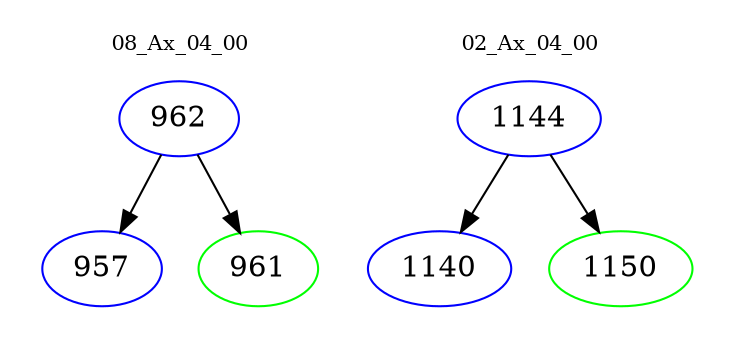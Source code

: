 digraph{
subgraph cluster_0 {
color = white
label = "08_Ax_04_00";
fontsize=10;
T0_962 [label="962", color="blue"]
T0_962 -> T0_957 [color="black"]
T0_957 [label="957", color="blue"]
T0_962 -> T0_961 [color="black"]
T0_961 [label="961", color="green"]
}
subgraph cluster_1 {
color = white
label = "02_Ax_04_00";
fontsize=10;
T1_1144 [label="1144", color="blue"]
T1_1144 -> T1_1140 [color="black"]
T1_1140 [label="1140", color="blue"]
T1_1144 -> T1_1150 [color="black"]
T1_1150 [label="1150", color="green"]
}
}
